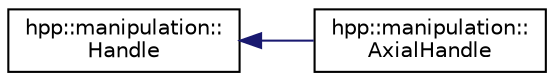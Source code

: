 digraph "Graphical Class Hierarchy"
{
  edge [fontname="Helvetica",fontsize="10",labelfontname="Helvetica",labelfontsize="10"];
  node [fontname="Helvetica",fontsize="10",shape=record];
  rankdir="LR";
  Node1 [label="hpp::manipulation::\lHandle",height=0.2,width=0.4,color="black", fillcolor="white", style="filled",URL="$a00016.html",tooltip="Part of an object that is aimed at being grasped. "];
  Node1 -> Node2 [dir="back",color="midnightblue",fontsize="10",style="solid",fontname="Helvetica"];
  Node2 [label="hpp::manipulation::\lAxialHandle",height=0.2,width=0.4,color="black", fillcolor="white", style="filled",URL="$a00005.html",tooltip="Handle symmetric around its x-axis. "];
}
